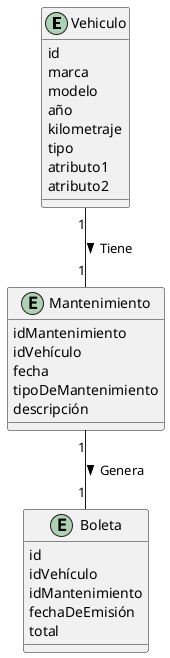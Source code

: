 @startuml
'https://plantuml.com/sequence-diagram

entity Vehiculo{
id
marca
modelo
año
kilometraje
tipo
atributo1
atributo2
}

entity Mantenimiento{
idMantenimiento
idVehículo
fecha
tipoDeMantenimiento
descripción
}


entity Boleta{
id
idVehículo
idMantenimiento
fechaDeEmisión
total
}

Vehiculo "1" -- "1"Mantenimiento : Tiene >
Mantenimiento "1" -- "1" Boleta : Genera >
@enduml